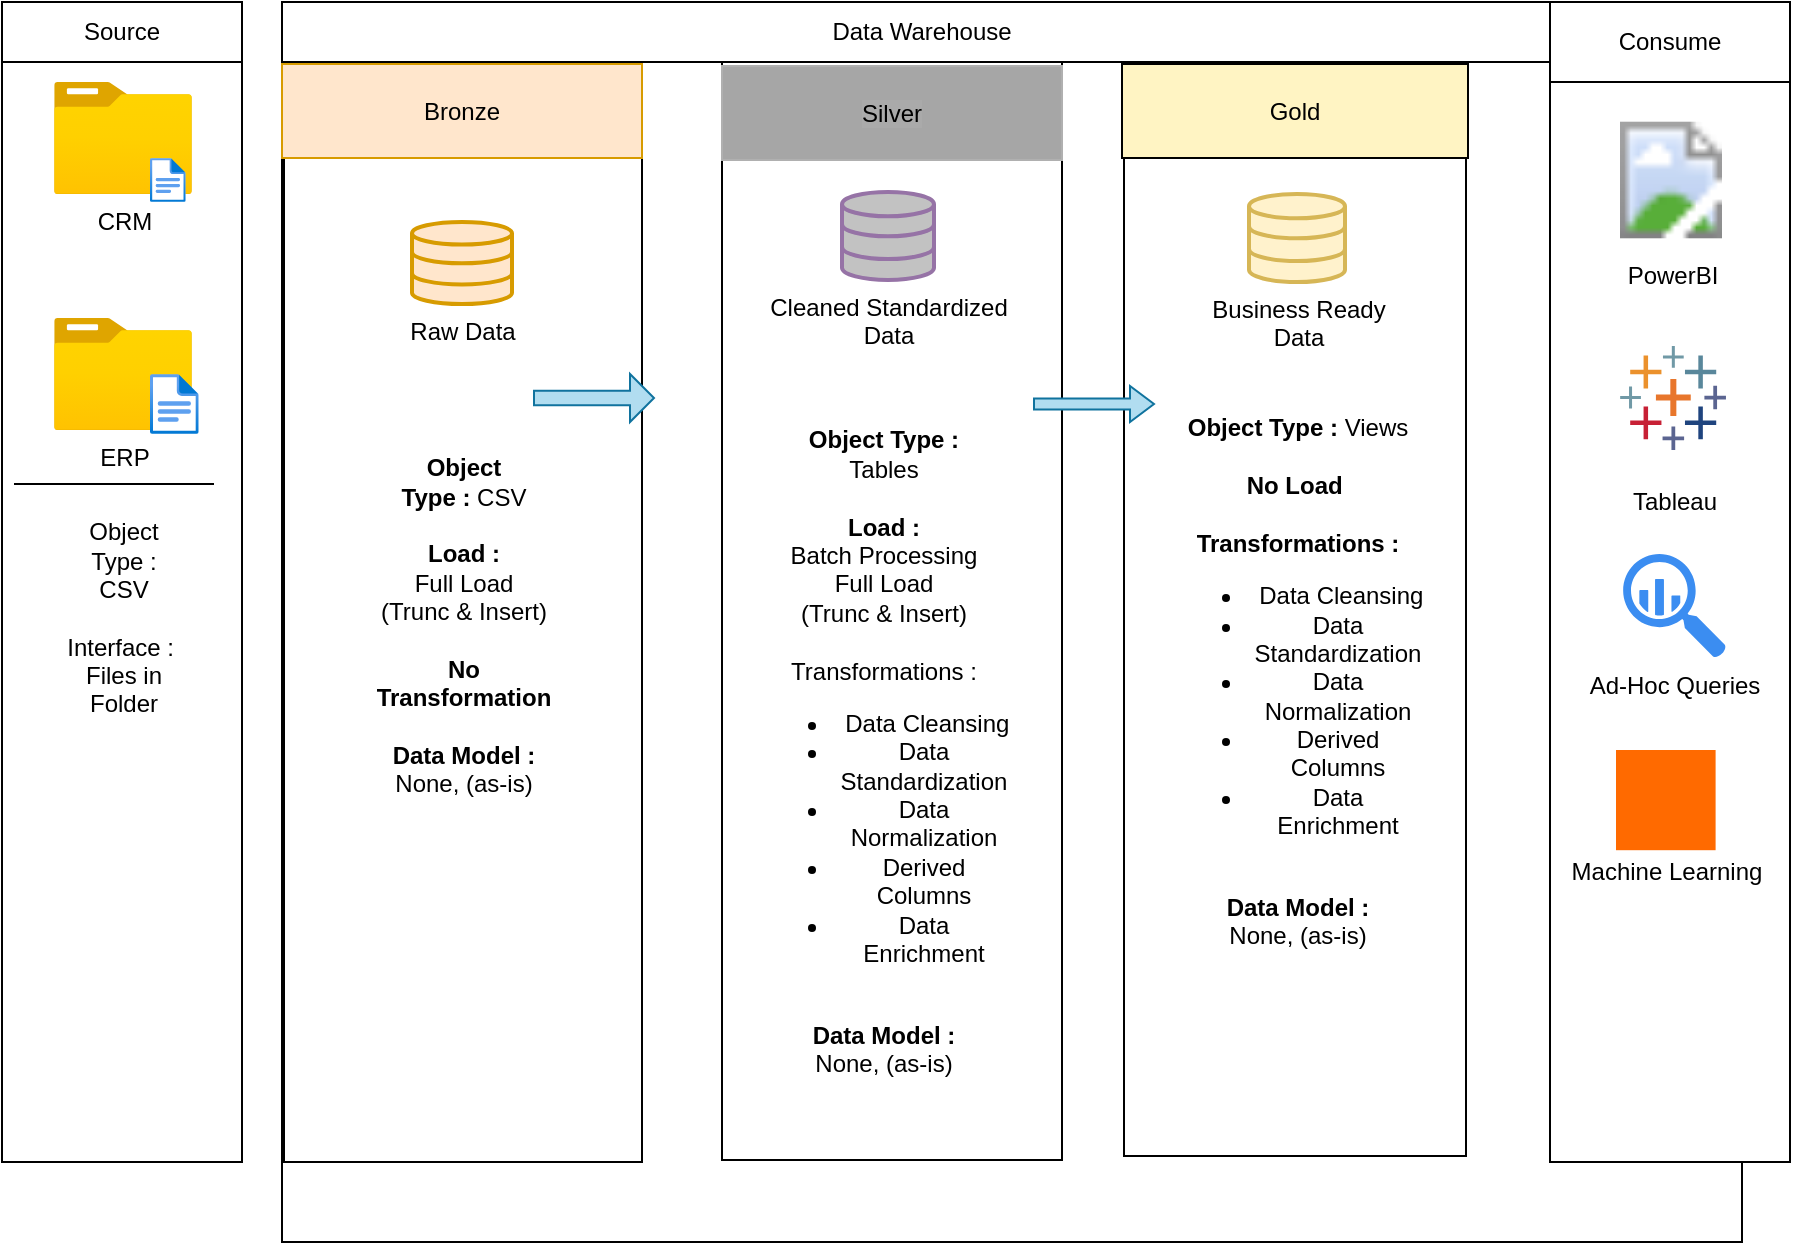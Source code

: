 <mxfile version="26.1.1">
  <diagram name="Page-1" id="km5Bu-YFPCU-qMcmRtrV">
    <mxGraphModel dx="534" dy="552" grid="1" gridSize="10" guides="1" tooltips="1" connect="1" arrows="1" fold="1" page="1" pageScale="1" pageWidth="827" pageHeight="1169" math="0" shadow="0">
      <root>
        <mxCell id="0" />
        <mxCell id="1" parent="0" />
        <mxCell id="qgqw8tRj-jzzc-NbbeqQ-1" value="" style="rounded=0;whiteSpace=wrap;html=1;" parent="1" vertex="1">
          <mxGeometry x="20" y="20" width="120" height="580" as="geometry" />
        </mxCell>
        <mxCell id="qgqw8tRj-jzzc-NbbeqQ-2" value="Source" style="rounded=0;whiteSpace=wrap;html=1;" parent="1" vertex="1">
          <mxGeometry x="20" y="20" width="120" height="30" as="geometry" />
        </mxCell>
        <mxCell id="qgqw8tRj-jzzc-NbbeqQ-3" value="" style="rounded=0;whiteSpace=wrap;html=1;" parent="1" vertex="1">
          <mxGeometry x="160" y="21" width="730" height="619" as="geometry" />
        </mxCell>
        <mxCell id="qgqw8tRj-jzzc-NbbeqQ-4" value="Data Warehouse" style="rounded=0;whiteSpace=wrap;html=1;" parent="1" vertex="1">
          <mxGeometry x="160" y="20" width="640" height="30" as="geometry" />
        </mxCell>
        <mxCell id="qgqw8tRj-jzzc-NbbeqQ-5" value="" style="rounded=0;whiteSpace=wrap;html=1;" parent="1" vertex="1">
          <mxGeometry x="794" y="20" width="120" height="580" as="geometry" />
        </mxCell>
        <mxCell id="qgqw8tRj-jzzc-NbbeqQ-6" value="Consume" style="rounded=0;whiteSpace=wrap;html=1;" parent="1" vertex="1">
          <mxGeometry x="794" y="20" width="120" height="40" as="geometry" />
        </mxCell>
        <mxCell id="-Gvv7bg2ypOTsdOj3XeG-1" value="CRM" style="image;aspect=fixed;html=1;points=[];align=center;fontSize=12;image=img/lib/azure2/general/Folder_Blank.svg;" vertex="1" parent="1">
          <mxGeometry x="46" y="60" width="69" height="56.0" as="geometry" />
        </mxCell>
        <mxCell id="-Gvv7bg2ypOTsdOj3XeG-3" value="" style="image;aspect=fixed;html=1;points=[];align=center;fontSize=12;image=img/lib/azure2/general/File.svg;" vertex="1" parent="1">
          <mxGeometry x="94" y="98" width="17.86" height="22" as="geometry" />
        </mxCell>
        <mxCell id="-Gvv7bg2ypOTsdOj3XeG-4" value="ERP" style="image;aspect=fixed;html=1;points=[];align=center;fontSize=12;image=img/lib/azure2/general/Folder_Blank.svg;" vertex="1" parent="1">
          <mxGeometry x="46" y="178" width="69" height="56.0" as="geometry" />
        </mxCell>
        <mxCell id="-Gvv7bg2ypOTsdOj3XeG-5" value="" style="image;aspect=fixed;html=1;points=[];align=center;fontSize=12;image=img/lib/azure2/general/File.svg;" vertex="1" parent="1">
          <mxGeometry x="94" y="206" width="24.35" height="30" as="geometry" />
        </mxCell>
        <mxCell id="-Gvv7bg2ypOTsdOj3XeG-9" value="" style="endArrow=none;html=1;rounded=0;" edge="1" parent="1">
          <mxGeometry width="50" height="50" relative="1" as="geometry">
            <mxPoint x="26" y="261" as="sourcePoint" />
            <mxPoint x="126" y="261" as="targetPoint" />
          </mxGeometry>
        </mxCell>
        <mxCell id="-Gvv7bg2ypOTsdOj3XeG-10" value="Object&lt;div&gt;Type : CSV&lt;br&gt;&lt;br&gt;Interface :&amp;nbsp;&lt;br&gt;Files in Folder&lt;/div&gt;" style="text;html=1;align=center;verticalAlign=middle;whiteSpace=wrap;rounded=0;" vertex="1" parent="1">
          <mxGeometry x="51" y="296" width="60" height="64" as="geometry" />
        </mxCell>
        <mxCell id="-Gvv7bg2ypOTsdOj3XeG-12" value="" style="rounded=0;whiteSpace=wrap;html=1;" vertex="1" parent="1">
          <mxGeometry x="161" y="50" width="179" height="550" as="geometry" />
        </mxCell>
        <mxCell id="-Gvv7bg2ypOTsdOj3XeG-13" value="" style="rounded=0;whiteSpace=wrap;html=1;" vertex="1" parent="1">
          <mxGeometry x="380" y="50" width="170" height="549" as="geometry" />
        </mxCell>
        <mxCell id="-Gvv7bg2ypOTsdOj3XeG-14" value="" style="rounded=0;whiteSpace=wrap;html=1;" vertex="1" parent="1">
          <mxGeometry x="581" y="50" width="171" height="547" as="geometry" />
        </mxCell>
        <mxCell id="-Gvv7bg2ypOTsdOj3XeG-15" value="Bronze" style="rounded=0;whiteSpace=wrap;html=1;fillColor=#ffe6cc;strokeColor=#d79b00;" vertex="1" parent="1">
          <mxGeometry x="160" y="51" width="180" height="47" as="geometry" />
        </mxCell>
        <mxCell id="-Gvv7bg2ypOTsdOj3XeG-16" value="&lt;span style=&quot;background-color: rgb(170, 170, 170);&quot;&gt;Silver&lt;/span&gt;" style="rounded=0;whiteSpace=wrap;html=1;strokeColor=#B0B0B0;fillColor=#A6A6A6;" vertex="1" parent="1">
          <mxGeometry x="380" y="52" width="170" height="47" as="geometry" />
        </mxCell>
        <mxCell id="-Gvv7bg2ypOTsdOj3XeG-17" value="Gold" style="rounded=0;whiteSpace=wrap;html=1;fillColor=#FFF4C3;" vertex="1" parent="1">
          <mxGeometry x="580" y="51" width="173" height="47" as="geometry" />
        </mxCell>
        <mxCell id="-Gvv7bg2ypOTsdOj3XeG-19" value="Raw Data" style="html=1;verticalLabelPosition=bottom;align=center;labelBackgroundColor=#ffffff;verticalAlign=top;strokeWidth=2;strokeColor=#d79b00;shadow=0;dashed=0;shape=mxgraph.ios7.icons.data;fillColor=#ffe6cc;" vertex="1" parent="1">
          <mxGeometry x="225" y="130" width="50" height="41" as="geometry" />
        </mxCell>
        <mxCell id="-Gvv7bg2ypOTsdOj3XeG-20" value="Cleaned Standardized &lt;br&gt;Data&lt;div&gt;&lt;br&gt;&lt;/div&gt;" style="html=1;verticalLabelPosition=bottom;align=center;labelBackgroundColor=#ffffff;verticalAlign=top;strokeWidth=2;strokeColor=#9673a6;shadow=0;dashed=0;shape=mxgraph.ios7.icons.data;fillColor=#C2C2C2;" vertex="1" parent="1">
          <mxGeometry x="440" y="115" width="46" height="44" as="geometry" />
        </mxCell>
        <mxCell id="-Gvv7bg2ypOTsdOj3XeG-21" value="Business Ready &lt;br&gt;Data" style="html=1;verticalLabelPosition=bottom;align=center;labelBackgroundColor=#ffffff;verticalAlign=top;strokeWidth=2;strokeColor=#d6b656;shadow=0;dashed=0;shape=mxgraph.ios7.icons.data;fillColor=#fff2cc;" vertex="1" parent="1">
          <mxGeometry x="643.5" y="116" width="48" height="44" as="geometry" />
        </mxCell>
        <mxCell id="-Gvv7bg2ypOTsdOj3XeG-30" value="" style="shape=singleArrow;whiteSpace=wrap;html=1;fillColor=#b1ddf0;strokeColor=#10739e;" vertex="1" parent="1">
          <mxGeometry x="286" y="206" width="60" height="24" as="geometry" />
        </mxCell>
        <mxCell id="-Gvv7bg2ypOTsdOj3XeG-31" value="" style="shape=singleArrow;whiteSpace=wrap;html=1;fillColor=#b1ddf0;strokeColor=#10739e;" vertex="1" parent="1">
          <mxGeometry x="536" y="212" width="60" height="18" as="geometry" />
        </mxCell>
        <mxCell id="-Gvv7bg2ypOTsdOj3XeG-32" value="&lt;b&gt;Object&lt;/b&gt;&lt;div&gt;&lt;b&gt;Type :&lt;/b&gt; CSV&lt;br&gt;&lt;br&gt;&lt;b&gt;Load :&lt;/b&gt;&lt;br&gt;Full Load &lt;br&gt;(Trunc &amp;amp; Insert)&lt;br&gt;&lt;br&gt;&lt;/div&gt;&lt;div&gt;&lt;b&gt;No Transformation&lt;br&gt;&lt;/b&gt;&lt;br&gt;&lt;/div&gt;&lt;div&gt;&lt;b&gt;Data Model :&lt;br&gt;&lt;/b&gt;None, (as-is)&lt;/div&gt;" style="text;html=1;align=center;verticalAlign=middle;whiteSpace=wrap;rounded=0;" vertex="1" parent="1">
          <mxGeometry x="205.5" y="262" width="90" height="140.5" as="geometry" />
        </mxCell>
        <mxCell id="-Gvv7bg2ypOTsdOj3XeG-34" value="&lt;b&gt;Object&amp;nbsp;&lt;/b&gt;&lt;span style=&quot;background-color: transparent; color: light-dark(rgb(0, 0, 0), rgb(255, 255, 255));&quot;&gt;&lt;b&gt;Type :&lt;/b&gt; &lt;br&gt;Tables&lt;/span&gt;&lt;div&gt;&lt;br&gt;&lt;b&gt;Load :&lt;/b&gt;&lt;/div&gt;&lt;div&gt;Batch Processing&lt;/div&gt;&lt;div&gt;&lt;span style=&quot;background-color: transparent; color: light-dark(rgb(0, 0, 0), rgb(255, 255, 255));&quot;&gt;Full Load&lt;/span&gt;&lt;br&gt;(Trunc &amp;amp; Insert)&lt;br&gt;&lt;br&gt;&lt;/div&gt;&lt;div&gt;Transformations :&lt;/div&gt;&lt;div&gt;&lt;ul&gt;&lt;li&gt;&amp;nbsp;Data Cleansing&lt;/li&gt;&lt;li&gt;Data Standardization&lt;/li&gt;&lt;li&gt;Data Normalization&lt;/li&gt;&lt;li&gt;Derived Columns&lt;/li&gt;&lt;li&gt;Data Enrichment&lt;/li&gt;&lt;/ul&gt;&lt;/div&gt;&lt;div&gt;&lt;br&gt;&lt;/div&gt;&lt;div&gt;&lt;b&gt;Data Model :&lt;br&gt;&lt;/b&gt;None, (as-is)&lt;/div&gt;" style="text;html=1;align=center;verticalAlign=middle;whiteSpace=wrap;rounded=0;" vertex="1" parent="1">
          <mxGeometry x="396" y="305" width="130" height="180" as="geometry" />
        </mxCell>
        <mxCell id="-Gvv7bg2ypOTsdOj3XeG-36" value="&lt;b&gt;Object&amp;nbsp;&lt;/b&gt;&lt;span style=&quot;background-color: transparent; color: light-dark(rgb(0, 0, 0), rgb(255, 255, 255));&quot;&gt;&lt;b&gt;Type :&lt;/b&gt; Views&lt;/span&gt;&lt;div&gt;&lt;br&gt;&lt;b&gt;No Load&lt;/b&gt;&amp;nbsp;&lt;/div&gt;&lt;div&gt;&lt;br&gt;&lt;/div&gt;&lt;div&gt;&lt;b&gt;Transformations :&lt;/b&gt;&lt;/div&gt;&lt;div&gt;&lt;ul&gt;&lt;li&gt;&amp;nbsp;Data Cleansing&lt;/li&gt;&lt;li&gt;Data Standardization&lt;/li&gt;&lt;li&gt;Data Normalization&lt;/li&gt;&lt;li&gt;Derived Columns&lt;/li&gt;&lt;li&gt;Data Enrichment&lt;/li&gt;&lt;/ul&gt;&lt;/div&gt;&lt;div&gt;&lt;br&gt;&lt;/div&gt;&lt;div&gt;&lt;b&gt;Data Model :&lt;/b&gt;&lt;br&gt;None, (as-is)&lt;/div&gt;" style="text;html=1;align=center;verticalAlign=middle;whiteSpace=wrap;rounded=0;" vertex="1" parent="1">
          <mxGeometry x="602.5" y="270" width="130" height="180" as="geometry" />
        </mxCell>
        <mxCell id="-Gvv7bg2ypOTsdOj3XeG-37" value="PowerBI" style="image;aspect=fixed;html=1;points=[];align=center;fontSize=12;image=img/lib/azure2/power_platform/PowerBI.svg;" vertex="1" parent="1">
          <mxGeometry x="829" y="75" width="51" height="68" as="geometry" />
        </mxCell>
        <mxCell id="-Gvv7bg2ypOTsdOj3XeG-38" value="Ad-Hoc Queries&lt;div&gt;&lt;br&gt;&lt;/div&gt;" style="sketch=0;html=1;aspect=fixed;strokeColor=none;shadow=0;fillColor=#3B8DF1;verticalAlign=top;labelPosition=center;verticalLabelPosition=bottom;shape=mxgraph.gcp2.big_query" vertex="1" parent="1">
          <mxGeometry x="830.58" y="296" width="51.48" height="52" as="geometry" />
        </mxCell>
        <mxCell id="-Gvv7bg2ypOTsdOj3XeG-39" value="Tableau" style="verticalLabelPosition=bottom;aspect=fixed;html=1;shape=mxgraph.salesforce.analytics;" vertex="1" parent="1">
          <mxGeometry x="829" y="192" width="53.06" height="52" as="geometry" />
        </mxCell>
        <mxCell id="-Gvv7bg2ypOTsdOj3XeG-41" value="&lt;div&gt;&lt;br&gt;&lt;/div&gt;&lt;div&gt;&lt;br&gt;&lt;/div&gt;&lt;div&gt;&lt;br&gt;&lt;/div&gt;&lt;div&gt;&lt;br&gt;&lt;/div&gt;&lt;div&gt;&lt;br&gt;&lt;/div&gt;&lt;div&gt;&lt;br&gt;&lt;/div&gt;&lt;div&gt;Machine Learning&lt;/div&gt;&lt;div&gt;&lt;br&gt;&lt;/div&gt;" style="points=[];aspect=fixed;html=1;align=center;shadow=0;dashed=0;fillColor=#FF6A00;strokeColor=none;shape=mxgraph.alibaba_cloud.machine_learning;" vertex="1" parent="1">
          <mxGeometry x="827" y="394" width="49.8" height="50.1" as="geometry" />
        </mxCell>
      </root>
    </mxGraphModel>
  </diagram>
</mxfile>
